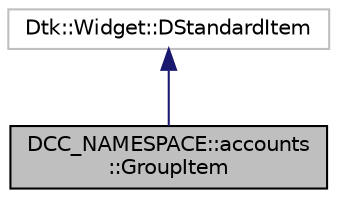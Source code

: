 digraph "DCC_NAMESPACE::accounts::GroupItem"
{
  edge [fontname="Helvetica",fontsize="10",labelfontname="Helvetica",labelfontsize="10"];
  node [fontname="Helvetica",fontsize="10",shape=record];
  Node2 [label="DCC_NAMESPACE::accounts\l::GroupItem",height=0.2,width=0.4,color="black", fillcolor="grey75", style="filled", fontcolor="black"];
  Node3 -> Node2 [dir="back",color="midnightblue",fontsize="10",style="solid",fontname="Helvetica"];
  Node3 [label="Dtk::Widget::DStandardItem",height=0.2,width=0.4,color="grey75", fillcolor="white", style="filled"];
}
